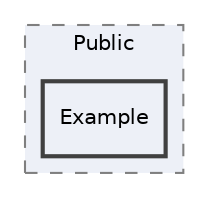 digraph "Source/GKAbility/Public/Example"
{
 // LATEX_PDF_SIZE
  edge [fontname="Helvetica",fontsize="10",labelfontname="Helvetica",labelfontsize="10"];
  node [fontname="Helvetica",fontsize="10",shape=record];
  compound=true
  subgraph clusterdir_9b2858cc452508f4e514ff18cb2eb58e {
    graph [ bgcolor="#edf0f7", pencolor="grey50", style="filled,dashed,", label="Public", fontname="Helvetica", fontsize="10", URL="dir_9b2858cc452508f4e514ff18cb2eb58e.html"]
  dir_ecbe788684c4dbaebaa43a8e1ced4027 [shape=box, label="Example", style="filled,bold,", fillcolor="#edf0f7", color="grey25", URL="dir_ecbe788684c4dbaebaa43a8e1ced4027.html"];
  }
}
